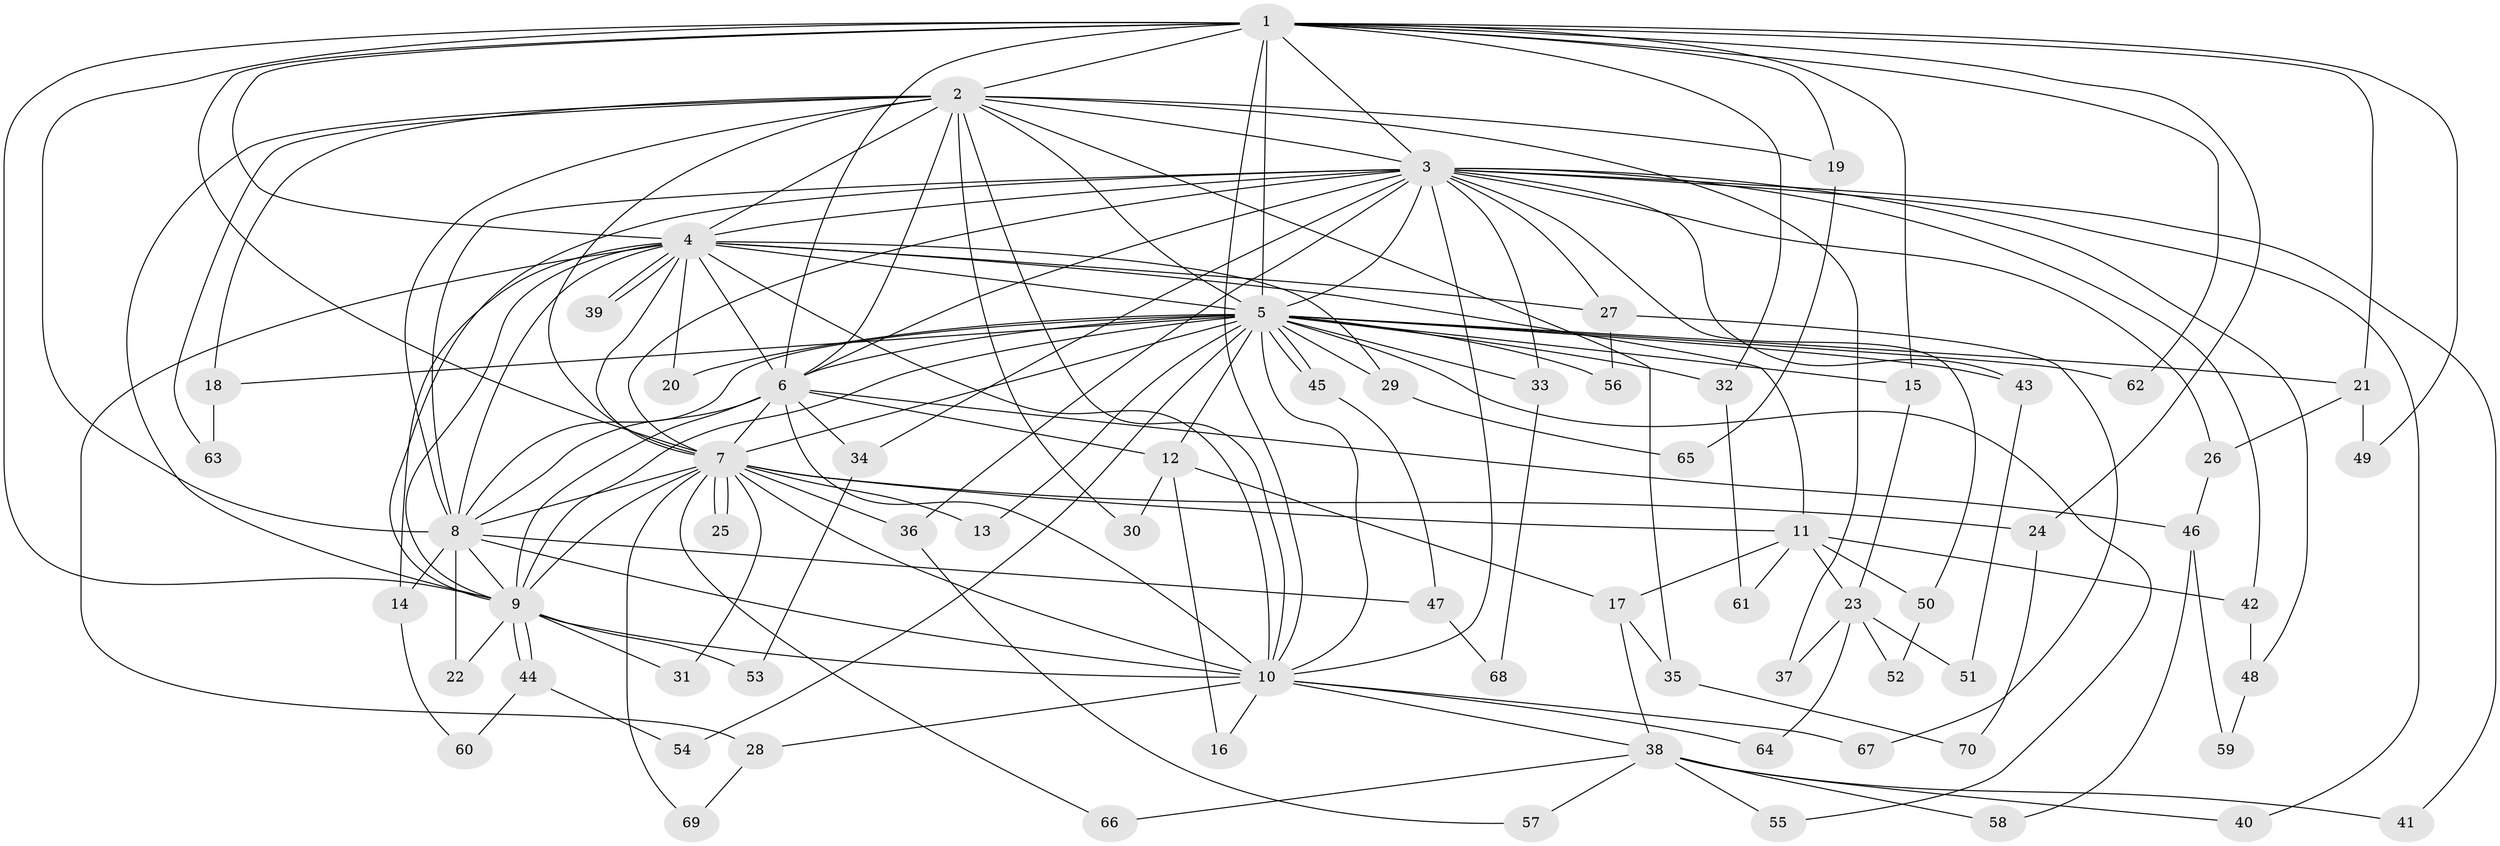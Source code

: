 // Generated by graph-tools (version 1.1) at 2025/45/03/09/25 04:45:31]
// undirected, 70 vertices, 165 edges
graph export_dot {
graph [start="1"]
  node [color=gray90,style=filled];
  1;
  2;
  3;
  4;
  5;
  6;
  7;
  8;
  9;
  10;
  11;
  12;
  13;
  14;
  15;
  16;
  17;
  18;
  19;
  20;
  21;
  22;
  23;
  24;
  25;
  26;
  27;
  28;
  29;
  30;
  31;
  32;
  33;
  34;
  35;
  36;
  37;
  38;
  39;
  40;
  41;
  42;
  43;
  44;
  45;
  46;
  47;
  48;
  49;
  50;
  51;
  52;
  53;
  54;
  55;
  56;
  57;
  58;
  59;
  60;
  61;
  62;
  63;
  64;
  65;
  66;
  67;
  68;
  69;
  70;
  1 -- 2;
  1 -- 3;
  1 -- 4;
  1 -- 5;
  1 -- 6;
  1 -- 7;
  1 -- 8;
  1 -- 9;
  1 -- 10;
  1 -- 15;
  1 -- 19;
  1 -- 21;
  1 -- 24;
  1 -- 32;
  1 -- 49;
  1 -- 62;
  2 -- 3;
  2 -- 4;
  2 -- 5;
  2 -- 6;
  2 -- 7;
  2 -- 8;
  2 -- 9;
  2 -- 10;
  2 -- 18;
  2 -- 19;
  2 -- 30;
  2 -- 35;
  2 -- 37;
  2 -- 63;
  3 -- 4;
  3 -- 5;
  3 -- 6;
  3 -- 7;
  3 -- 8;
  3 -- 9;
  3 -- 10;
  3 -- 26;
  3 -- 27;
  3 -- 33;
  3 -- 34;
  3 -- 36;
  3 -- 40;
  3 -- 41;
  3 -- 42;
  3 -- 43;
  3 -- 48;
  3 -- 50;
  4 -- 5;
  4 -- 6;
  4 -- 7;
  4 -- 8;
  4 -- 9;
  4 -- 10;
  4 -- 11;
  4 -- 14;
  4 -- 20;
  4 -- 27;
  4 -- 28;
  4 -- 29;
  4 -- 39;
  4 -- 39;
  5 -- 6;
  5 -- 7;
  5 -- 8;
  5 -- 9;
  5 -- 10;
  5 -- 12;
  5 -- 13;
  5 -- 15;
  5 -- 18;
  5 -- 20;
  5 -- 21;
  5 -- 29;
  5 -- 32;
  5 -- 33;
  5 -- 43;
  5 -- 45;
  5 -- 45;
  5 -- 54;
  5 -- 55;
  5 -- 56;
  5 -- 62;
  6 -- 7;
  6 -- 8;
  6 -- 9;
  6 -- 10;
  6 -- 12;
  6 -- 34;
  6 -- 46;
  7 -- 8;
  7 -- 9;
  7 -- 10;
  7 -- 11;
  7 -- 13;
  7 -- 24;
  7 -- 25;
  7 -- 25;
  7 -- 31;
  7 -- 36;
  7 -- 66;
  7 -- 69;
  8 -- 9;
  8 -- 10;
  8 -- 14;
  8 -- 22;
  8 -- 47;
  9 -- 10;
  9 -- 22;
  9 -- 31;
  9 -- 44;
  9 -- 44;
  9 -- 53;
  10 -- 16;
  10 -- 28;
  10 -- 38;
  10 -- 64;
  10 -- 67;
  11 -- 17;
  11 -- 23;
  11 -- 42;
  11 -- 50;
  11 -- 61;
  12 -- 16;
  12 -- 17;
  12 -- 30;
  14 -- 60;
  15 -- 23;
  17 -- 35;
  17 -- 38;
  18 -- 63;
  19 -- 65;
  21 -- 26;
  21 -- 49;
  23 -- 37;
  23 -- 51;
  23 -- 52;
  23 -- 64;
  24 -- 70;
  26 -- 46;
  27 -- 56;
  27 -- 67;
  28 -- 69;
  29 -- 65;
  32 -- 61;
  33 -- 68;
  34 -- 53;
  35 -- 70;
  36 -- 57;
  38 -- 40;
  38 -- 41;
  38 -- 55;
  38 -- 57;
  38 -- 58;
  38 -- 66;
  42 -- 48;
  43 -- 51;
  44 -- 54;
  44 -- 60;
  45 -- 47;
  46 -- 58;
  46 -- 59;
  47 -- 68;
  48 -- 59;
  50 -- 52;
}
